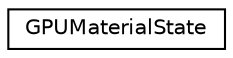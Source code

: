 digraph G
{
  edge [fontname="Helvetica",fontsize="10",labelfontname="Helvetica",labelfontsize="10"];
  node [fontname="Helvetica",fontsize="10",shape=record];
  rankdir=LR;
  Node1 [label="GPUMaterialState",height=0.2,width=0.4,color="black", fillcolor="white", style="filled",URL="$dc/db2/structGPUMaterialState.html"];
}
